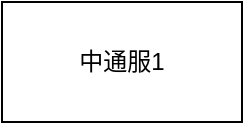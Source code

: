 <mxfile version="21.0.8" type="github">
  <diagram name="第 1 页" id="RGszfC1oz2rYYeR4ST6M">
    <mxGraphModel dx="1562" dy="829" grid="1" gridSize="10" guides="1" tooltips="1" connect="1" arrows="1" fold="1" page="1" pageScale="1" pageWidth="827" pageHeight="1169" math="0" shadow="0">
      <root>
        <mxCell id="0" />
        <mxCell id="1" parent="0" />
        <mxCell id="hNdGUMSLYMpEDPjgAYvP-1" value="中通服1" style="rounded=0;whiteSpace=wrap;html=1;" parent="1" vertex="1">
          <mxGeometry x="320" y="290" width="120" height="60" as="geometry" />
        </mxCell>
      </root>
    </mxGraphModel>
  </diagram>
</mxfile>

